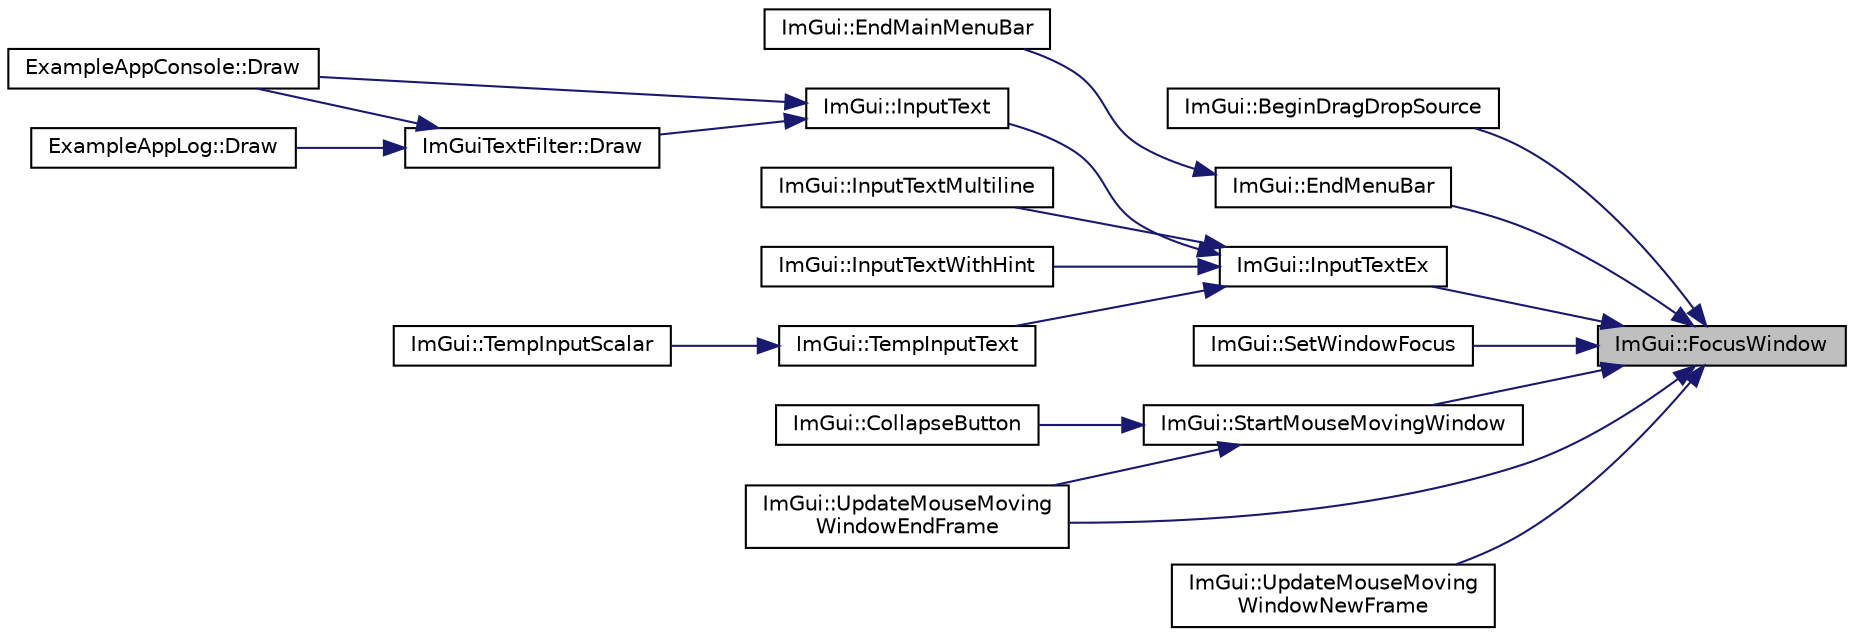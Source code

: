 digraph "ImGui::FocusWindow"
{
 // LATEX_PDF_SIZE
  edge [fontname="Helvetica",fontsize="10",labelfontname="Helvetica",labelfontsize="10"];
  node [fontname="Helvetica",fontsize="10",shape=record];
  rankdir="RL";
  Node1 [label="ImGui::FocusWindow",height=0.2,width=0.4,color="black", fillcolor="grey75", style="filled", fontcolor="black",tooltip=" "];
  Node1 -> Node2 [dir="back",color="midnightblue",fontsize="10",style="solid"];
  Node2 [label="ImGui::BeginDragDropSource",height=0.2,width=0.4,color="black", fillcolor="white", style="filled",URL="$namespace_im_gui.html#ac2609b0f034d3bcd8d70d26df8694eaa",tooltip=" "];
  Node1 -> Node3 [dir="back",color="midnightblue",fontsize="10",style="solid"];
  Node3 [label="ImGui::EndMenuBar",height=0.2,width=0.4,color="black", fillcolor="white", style="filled",URL="$namespace_im_gui.html#aa226265c140eb6ee375c5b9abc69c4fc",tooltip=" "];
  Node3 -> Node4 [dir="back",color="midnightblue",fontsize="10",style="solid"];
  Node4 [label="ImGui::EndMainMenuBar",height=0.2,width=0.4,color="black", fillcolor="white", style="filled",URL="$namespace_im_gui.html#ab92f330c808546b340eb7bdf7e5f7c95",tooltip=" "];
  Node1 -> Node5 [dir="back",color="midnightblue",fontsize="10",style="solid"];
  Node5 [label="ImGui::InputTextEx",height=0.2,width=0.4,color="black", fillcolor="white", style="filled",URL="$namespace_im_gui.html#af89af17ecc11653f25fea1e50e195de6",tooltip=" "];
  Node5 -> Node6 [dir="back",color="midnightblue",fontsize="10",style="solid"];
  Node6 [label="ImGui::InputText",height=0.2,width=0.4,color="black", fillcolor="white", style="filled",URL="$namespace_im_gui.html#aa72b5760a3a206729723a587ac7c8519",tooltip=" "];
  Node6 -> Node7 [dir="back",color="midnightblue",fontsize="10",style="solid"];
  Node7 [label="ImGuiTextFilter::Draw",height=0.2,width=0.4,color="black", fillcolor="white", style="filled",URL="$struct_im_gui_text_filter.html#ab93ad5985019ff9d3781606551fc26cc",tooltip=" "];
  Node7 -> Node8 [dir="back",color="midnightblue",fontsize="10",style="solid"];
  Node8 [label="ExampleAppConsole::Draw",height=0.2,width=0.4,color="black", fillcolor="white", style="filled",URL="$struct_example_app_console.html#a0518a09c7e8648dd52c7c06df19ac17a",tooltip=" "];
  Node7 -> Node9 [dir="back",color="midnightblue",fontsize="10",style="solid"];
  Node9 [label="ExampleAppLog::Draw",height=0.2,width=0.4,color="black", fillcolor="white", style="filled",URL="$struct_example_app_log.html#a5ad3a4bdb89171b84aeaff96948a1f77",tooltip=" "];
  Node6 -> Node8 [dir="back",color="midnightblue",fontsize="10",style="solid"];
  Node5 -> Node10 [dir="back",color="midnightblue",fontsize="10",style="solid"];
  Node10 [label="ImGui::InputTextMultiline",height=0.2,width=0.4,color="black", fillcolor="white", style="filled",URL="$namespace_im_gui.html#a0470693929ed9930cbf5b737577c2414",tooltip=" "];
  Node5 -> Node11 [dir="back",color="midnightblue",fontsize="10",style="solid"];
  Node11 [label="ImGui::InputTextWithHint",height=0.2,width=0.4,color="black", fillcolor="white", style="filled",URL="$namespace_im_gui.html#aee5a5127f494966ad16e578714e8fac2",tooltip=" "];
  Node5 -> Node12 [dir="back",color="midnightblue",fontsize="10",style="solid"];
  Node12 [label="ImGui::TempInputText",height=0.2,width=0.4,color="black", fillcolor="white", style="filled",URL="$namespace_im_gui.html#ae85def71d2fcf5409035b583b315964e",tooltip=" "];
  Node12 -> Node13 [dir="back",color="midnightblue",fontsize="10",style="solid"];
  Node13 [label="ImGui::TempInputScalar",height=0.2,width=0.4,color="black", fillcolor="white", style="filled",URL="$namespace_im_gui.html#a392fed3e7db2a75abf217bf84c6abce9",tooltip=" "];
  Node1 -> Node14 [dir="back",color="midnightblue",fontsize="10",style="solid"];
  Node14 [label="ImGui::SetWindowFocus",height=0.2,width=0.4,color="black", fillcolor="white", style="filled",URL="$namespace_im_gui.html#ac71920931ed7b7c8594ee84c6a94e7b8",tooltip=" "];
  Node1 -> Node15 [dir="back",color="midnightblue",fontsize="10",style="solid"];
  Node15 [label="ImGui::StartMouseMovingWindow",height=0.2,width=0.4,color="black", fillcolor="white", style="filled",URL="$namespace_im_gui.html#afd03199380411a711c74893434d91258",tooltip=" "];
  Node15 -> Node16 [dir="back",color="midnightblue",fontsize="10",style="solid"];
  Node16 [label="ImGui::CollapseButton",height=0.2,width=0.4,color="black", fillcolor="white", style="filled",URL="$namespace_im_gui.html#acd027458d7a062d3d3073339454624e3",tooltip=" "];
  Node15 -> Node17 [dir="back",color="midnightblue",fontsize="10",style="solid"];
  Node17 [label="ImGui::UpdateMouseMoving\lWindowEndFrame",height=0.2,width=0.4,color="black", fillcolor="white", style="filled",URL="$namespace_im_gui.html#a6f56217f28aff3a7cea846e6f44eebff",tooltip=" "];
  Node1 -> Node17 [dir="back",color="midnightblue",fontsize="10",style="solid"];
  Node1 -> Node18 [dir="back",color="midnightblue",fontsize="10",style="solid"];
  Node18 [label="ImGui::UpdateMouseMoving\lWindowNewFrame",height=0.2,width=0.4,color="black", fillcolor="white", style="filled",URL="$namespace_im_gui.html#a3c60e468d73a0ccd52628f0c82b42fe8",tooltip=" "];
}

